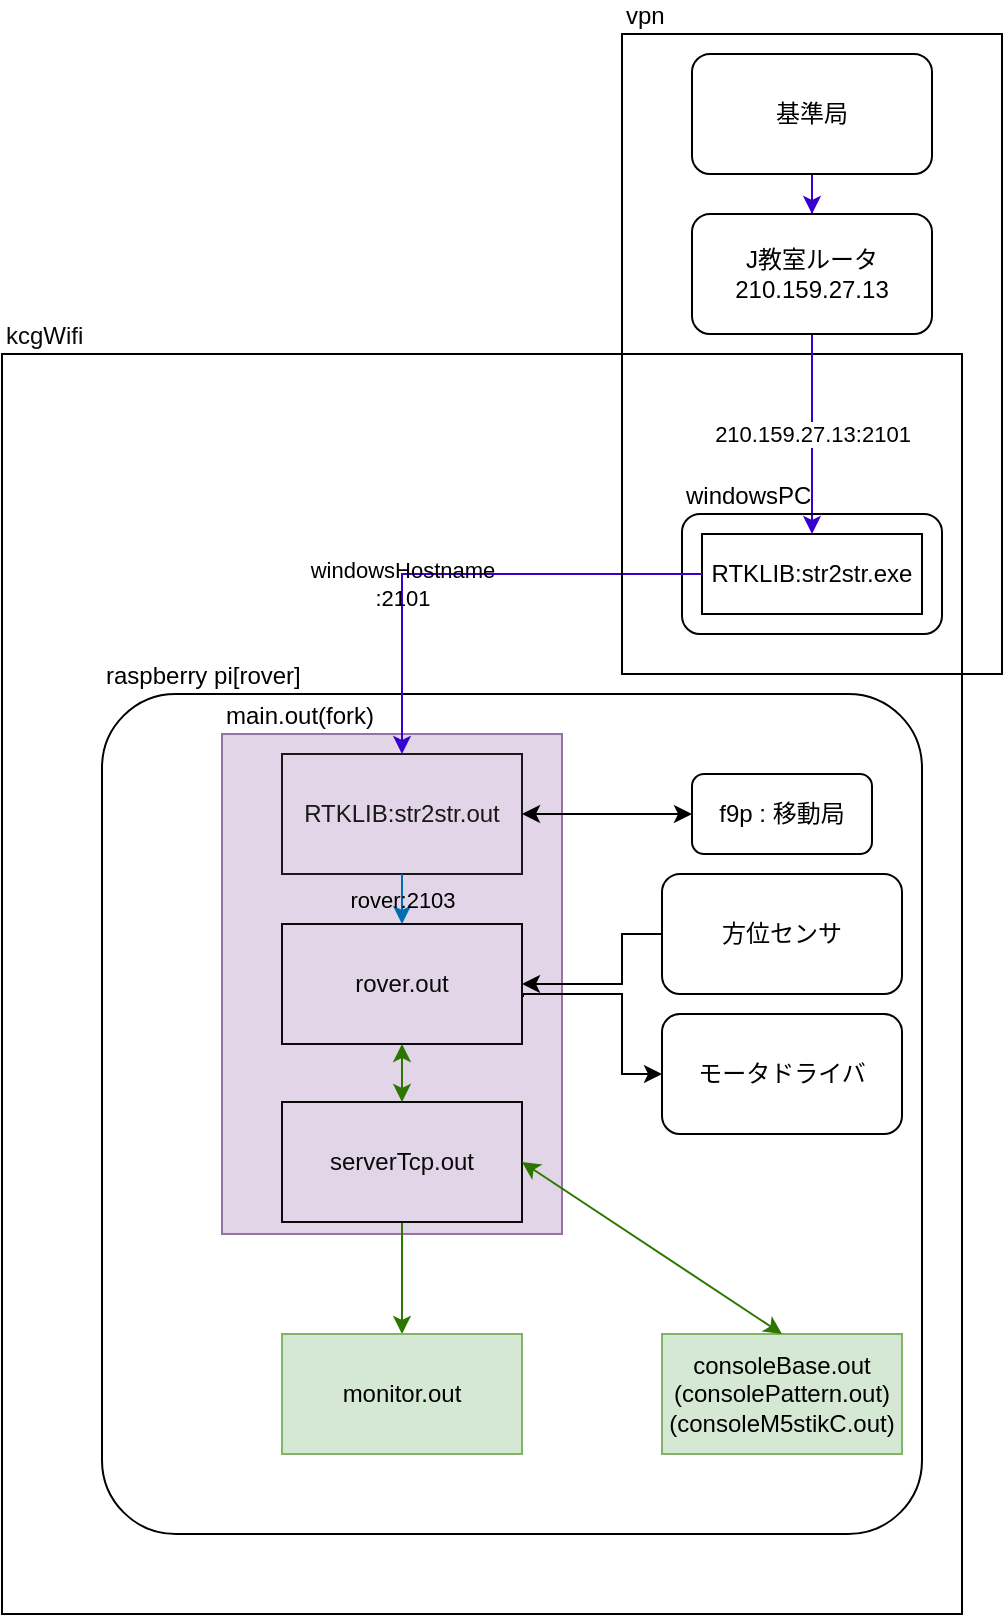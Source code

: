 <mxfile>
    <diagram id="4h4-1hlXPLHmPYGvHNiX" name="現在のシステム構成">
        <mxGraphModel dx="1483" dy="920" grid="1" gridSize="10" guides="1" tooltips="1" connect="1" arrows="1" fold="1" page="1" pageScale="1" pageWidth="1169" pageHeight="827" math="0" shadow="0">
            <root>
                <mxCell id="0"/>
                <mxCell id="1" parent="0"/>
                <mxCell id="buMRhMvBDXyK5qbtizx7-53" value="vpn" style="rounded=0;whiteSpace=wrap;html=1;align=left;labelPosition=center;verticalLabelPosition=top;verticalAlign=bottom;" parent="1" vertex="1">
                    <mxGeometry x="970" y="20" width="190" height="320" as="geometry"/>
                </mxCell>
                <mxCell id="3" value="kcgWifi" style="rounded=0;whiteSpace=wrap;html=1;align=left;labelPosition=center;verticalLabelPosition=top;verticalAlign=bottom;labelBackgroundColor=#ffffff;fontColor=#0A0A0A;" parent="1" vertex="1">
                    <mxGeometry x="660" y="180" width="480" height="630" as="geometry"/>
                </mxCell>
                <mxCell id="RR-BX4RhPZ8IhZsyOKge-55" value="raspberry pi[rover]" style="rounded=1;whiteSpace=wrap;html=1;fillColor=none;align=left;labelPosition=center;verticalLabelPosition=top;verticalAlign=bottom;arcSize=9;" parent="1" vertex="1">
                    <mxGeometry x="710" y="350" width="410" height="420" as="geometry"/>
                </mxCell>
                <mxCell id="57" value="main.out(fork)" style="rounded=0;whiteSpace=wrap;html=1;fillColor=#e1d5e7;glass=0;strokeColor=#9673a6;align=left;verticalAlign=bottom;labelPosition=center;verticalLabelPosition=top;" parent="1" vertex="1">
                    <mxGeometry x="770" y="370" width="170" height="250" as="geometry"/>
                </mxCell>
                <mxCell id="14" value="RTKLIB:str2str.out" style="rounded=0;whiteSpace=wrap;html=1;fillColor=none;align=center;strokeColor=#191919;fontColor=#191919;" parent="1" vertex="1">
                    <mxGeometry x="800" y="380" width="120" height="60" as="geometry"/>
                </mxCell>
                <mxCell id="5" value="RTKLIB:str2str.exe" style="rounded=0;whiteSpace=wrap;html=1;fillColor=none;align=center;" parent="1" vertex="1">
                    <mxGeometry x="1010" y="270" width="110" height="40" as="geometry"/>
                </mxCell>
                <mxCell id="10" value="210.159.27.13:2101" style="edgeStyle=orthogonalEdgeStyle;rounded=0;orthogonalLoop=1;jettySize=auto;html=1;exitX=0.5;exitY=1;exitDx=0;exitDy=0;entryX=0.5;entryY=0;entryDx=0;entryDy=0;fillColor=#6a00ff;strokeColor=#3700CC;" parent="1" source="44" target="5" edge="1">
                    <mxGeometry relative="1" as="geometry">
                        <mxPoint x="1065" y="170" as="sourcePoint"/>
                    </mxGeometry>
                </mxCell>
                <mxCell id="30" value="rover:2103" style="edgeStyle=orthogonalEdgeStyle;rounded=0;orthogonalLoop=1;jettySize=auto;html=1;fillColor=#1ba1e2;strokeColor=#006EAF;labelBackgroundColor=none;" parent="1" source="14" target="29" edge="1">
                    <mxGeometry relative="1" as="geometry"/>
                </mxCell>
                <mxCell id="56" style="edgeStyle=orthogonalEdgeStyle;rounded=0;orthogonalLoop=1;jettySize=auto;html=1;entryX=0;entryY=0.5;entryDx=0;entryDy=0;align=center;exitX=1.004;exitY=0.608;exitDx=0;exitDy=0;exitPerimeter=0;" parent="1" source="29" target="50" edge="1">
                    <mxGeometry relative="1" as="geometry">
                        <Array as="points">
                            <mxPoint x="921" y="500"/>
                            <mxPoint x="970" y="500"/>
                            <mxPoint x="970" y="540"/>
                        </Array>
                        <mxPoint x="920" y="500" as="sourcePoint"/>
                    </mxGeometry>
                </mxCell>
                <mxCell id="29" value="rover.out" style="rounded=0;whiteSpace=wrap;html=1;fillColor=none;align=center;fontColor=#0A0A0A;strokeColor=#0A0A0A;" parent="1" vertex="1">
                    <mxGeometry x="800" y="465" width="120" height="60" as="geometry"/>
                </mxCell>
                <mxCell id="38" value="" style="edgeStyle=orthogonalEdgeStyle;rounded=0;orthogonalLoop=1;jettySize=auto;html=1;fillColor=#60a917;strokeColor=#2D7600;entryX=0.5;entryY=0;entryDx=0;entryDy=0;" parent="1" source="33" target="34" edge="1">
                    <mxGeometry relative="1" as="geometry">
                        <Array as="points">
                            <mxPoint x="860" y="670"/>
                        </Array>
                    </mxGeometry>
                </mxCell>
                <mxCell id="33" value="serverTcp.out" style="rounded=0;whiteSpace=wrap;html=1;fillColor=none;align=center;fontColor=#0A0A0A;strokeColor=#0A0A0A;" parent="1" vertex="1">
                    <mxGeometry x="800" y="554" width="120" height="60" as="geometry"/>
                </mxCell>
                <mxCell id="34" value="monitor.out" style="rounded=0;whiteSpace=wrap;html=1;fillColor=#d5e8d4;align=center;strokeColor=#82b366;fontColor=#000000;" parent="1" vertex="1">
                    <mxGeometry x="800" y="670" width="120" height="60" as="geometry"/>
                </mxCell>
                <mxCell id="35" value="consoleBase.out&lt;br&gt;(consolePattern.out)&lt;br&gt;(consoleM5stikC.out)" style="rounded=0;whiteSpace=wrap;html=1;fillColor=#d5e8d4;align=center;strokeColor=#82b366;fontColor=#000000;" parent="1" vertex="1">
                    <mxGeometry x="990" y="670" width="120" height="60" as="geometry"/>
                </mxCell>
                <mxCell id="46" value="" style="edgeStyle=orthogonalEdgeStyle;rounded=0;orthogonalLoop=1;jettySize=auto;html=1;fillColor=#6a00ff;strokeColor=#3700CC;" parent="1" source="43" target="44" edge="1">
                    <mxGeometry relative="1" as="geometry"/>
                </mxCell>
                <mxCell id="43" value="基準局" style="rounded=1;whiteSpace=wrap;html=1;fillColor=none;align=center;" parent="1" vertex="1">
                    <mxGeometry x="1005" y="30" width="120" height="60" as="geometry"/>
                </mxCell>
                <mxCell id="44" value="&lt;font&gt;&lt;span style=&quot;font-family: &amp;quot;helvetica&amp;quot; ; font-size: 12px ; font-style: normal ; font-weight: 400 ; letter-spacing: normal ; text-indent: 0px ; text-transform: none ; word-spacing: 0px ; display: inline ; float: none&quot;&gt;J教室ルータ&lt;/span&gt;&lt;br style=&quot;font-family: &amp;quot;helvetica&amp;quot; ; font-size: 12px ; font-style: normal ; font-weight: 400 ; letter-spacing: normal ; text-indent: 0px ; text-transform: none ; word-spacing: 0px&quot;&gt;&lt;span style=&quot;font-family: &amp;quot;helvetica&amp;quot; ; font-size: 12px ; font-style: normal ; font-weight: 400 ; letter-spacing: normal ; text-indent: 0px ; text-transform: none ; word-spacing: 0px ; display: inline ; float: none&quot;&gt;210.159.27.13&lt;/span&gt;&lt;/font&gt;" style="rounded=1;whiteSpace=wrap;html=1;fillColor=none;align=center;" parent="1" vertex="1">
                    <mxGeometry x="1005" y="110" width="120" height="60" as="geometry"/>
                </mxCell>
                <mxCell id="45" value="windowsPC" style="rounded=1;whiteSpace=wrap;html=1;fillColor=none;align=left;labelPosition=center;verticalLabelPosition=top;verticalAlign=bottom;" parent="1" vertex="1">
                    <mxGeometry x="1000" y="260" width="130" height="60" as="geometry"/>
                </mxCell>
                <mxCell id="47" value="f9p : 移動局" style="rounded=1;whiteSpace=wrap;html=1;" parent="1" vertex="1">
                    <mxGeometry x="1005" y="390" width="90" height="40" as="geometry"/>
                </mxCell>
                <mxCell id="50" value="モータドライバ" style="rounded=1;whiteSpace=wrap;html=1;" parent="1" vertex="1">
                    <mxGeometry x="990" y="510" width="120" height="60" as="geometry"/>
                </mxCell>
                <mxCell id="52" value="" style="endArrow=classic;startArrow=classic;html=1;fillColor=#60a917;strokeColor=#2D7600;entryX=0.5;entryY=0;entryDx=0;entryDy=0;exitX=1;exitY=0.5;exitDx=0;exitDy=0;" parent="1" source="33" target="35" edge="1">
                    <mxGeometry width="50" height="50" relative="1" as="geometry">
                        <mxPoint x="720" y="644" as="sourcePoint"/>
                        <mxPoint x="580" y="640" as="targetPoint"/>
                    </mxGeometry>
                </mxCell>
                <mxCell id="53" value="" style="endArrow=classic;startArrow=classic;html=1;entryX=0.5;entryY=1;entryDx=0;entryDy=0;exitX=0.5;exitY=0;exitDx=0;exitDy=0;fillColor=#60a917;strokeColor=#2D7600;" parent="1" source="33" target="29" edge="1">
                    <mxGeometry width="50" height="50" relative="1" as="geometry">
                        <mxPoint x="560" y="430" as="sourcePoint"/>
                        <mxPoint x="610" y="380" as="targetPoint"/>
                    </mxGeometry>
                </mxCell>
                <mxCell id="55" style="edgeStyle=orthogonalEdgeStyle;rounded=0;orthogonalLoop=1;jettySize=auto;html=1;entryX=1;entryY=0.5;entryDx=0;entryDy=0;align=center;exitX=0;exitY=0.5;exitDx=0;exitDy=0;" parent="1" source="RR-BX4RhPZ8IhZsyOKge-53" target="29" edge="1">
                    <mxGeometry relative="1" as="geometry">
                        <Array as="points">
                            <mxPoint x="970" y="470"/>
                            <mxPoint x="970" y="495"/>
                        </Array>
                    </mxGeometry>
                </mxCell>
                <mxCell id="RR-BX4RhPZ8IhZsyOKge-53" value="方位センサ" style="rounded=1;whiteSpace=wrap;html=1;" parent="1" vertex="1">
                    <mxGeometry x="990" y="440" width="120" height="60" as="geometry"/>
                </mxCell>
                <mxCell id="54" value="" style="endArrow=classic;startArrow=classic;html=1;entryX=0;entryY=0.5;entryDx=0;entryDy=0;exitX=1;exitY=0.5;exitDx=0;exitDy=0;" parent="1" source="14" target="47" edge="1">
                    <mxGeometry width="50" height="50" relative="1" as="geometry">
                        <mxPoint x="650" y="550" as="sourcePoint"/>
                        <mxPoint x="700" y="500" as="targetPoint"/>
                    </mxGeometry>
                </mxCell>
                <mxCell id="15" value="windowsHostname&lt;br&gt;:2101" style="edgeStyle=orthogonalEdgeStyle;rounded=0;orthogonalLoop=1;jettySize=auto;html=1;fillColor=#6a00ff;strokeColor=#3700CC;align=center;labelBackgroundColor=none;entryX=0.5;entryY=0;entryDx=0;entryDy=0;" parent="1" source="5" target="14" edge="1">
                    <mxGeometry x="0.29" relative="1" as="geometry">
                        <mxPoint as="offset"/>
                        <Array as="points">
                            <mxPoint x="860" y="290"/>
                        </Array>
                        <mxPoint x="780" y="380" as="targetPoint"/>
                    </mxGeometry>
                </mxCell>
                <mxCell id="2" value="&lt;span style=&quot;background-color: rgb(255 , 255 , 255)&quot;&gt;&lt;font color=&quot;#000000&quot;&gt;vpn&lt;/font&gt;&lt;/span&gt;" style="rounded=0;whiteSpace=wrap;html=1;align=left;labelPosition=center;verticalLabelPosition=top;verticalAlign=bottom;fillColor=none;" parent="1" vertex="1">
                    <mxGeometry x="970" y="20" width="190" height="320" as="geometry"/>
                </mxCell>
            </root>
        </mxGraphModel>
    </diagram>
    <diagram id="5j5Y93fpTIJGQrGHd6JN" name="アイコンの説明">
        <mxGraphModel dx="1483" dy="920" grid="1" gridSize="10" guides="1" tooltips="1" connect="1" arrows="1" fold="1" page="1" pageScale="1" pageWidth="1169" pageHeight="827" math="0" shadow="0">
            <root>
                <mxCell id="kNCsVmunjcMlmzxXIHjF-0"/>
                <mxCell id="kNCsVmunjcMlmzxXIHjF-1" parent="kNCsVmunjcMlmzxXIHjF-0"/>
                <mxCell id="mN4JKRebhb1rHEVhPrel-14" value="" style="shape=table;html=1;whiteSpace=wrap;startSize=0;container=1;collapsible=0;childLayout=tableLayout;" parent="kNCsVmunjcMlmzxXIHjF-1" vertex="1">
                    <mxGeometry x="30" y="40" width="720" height="782" as="geometry"/>
                </mxCell>
                <mxCell id="Yqk7UTUQTwyv_QqydPl_-1" style="shape=partialRectangle;html=1;whiteSpace=wrap;collapsible=0;dropTarget=0;pointerEvents=0;fillColor=none;top=0;left=0;bottom=0;right=0;points=[[0,0.5],[1,0.5]];portConstraint=eastwest;" parent="mN4JKRebhb1rHEVhPrel-14" vertex="1">
                    <mxGeometry width="720" height="98" as="geometry"/>
                </mxCell>
                <mxCell id="Yqk7UTUQTwyv_QqydPl_-2" style="shape=partialRectangle;html=1;whiteSpace=wrap;connectable=0;fillColor=none;top=0;left=0;bottom=0;right=0;overflow=hidden;" parent="Yqk7UTUQTwyv_QqydPl_-1" vertex="1">
                    <mxGeometry width="210" height="98" as="geometry"/>
                </mxCell>
                <mxCell id="Yqk7UTUQTwyv_QqydPl_-3" style="shape=partialRectangle;html=1;whiteSpace=wrap;connectable=0;fillColor=none;top=0;left=0;bottom=0;right=0;overflow=hidden;" parent="Yqk7UTUQTwyv_QqydPl_-1" vertex="1">
                    <mxGeometry x="210" width="510" height="98" as="geometry"/>
                </mxCell>
                <mxCell id="mN4JKRebhb1rHEVhPrel-15" value="" style="shape=partialRectangle;html=1;whiteSpace=wrap;collapsible=0;dropTarget=0;pointerEvents=0;fillColor=none;top=0;left=0;bottom=0;right=0;points=[[0,0.5],[1,0.5]];portConstraint=eastwest;" parent="mN4JKRebhb1rHEVhPrel-14" vertex="1">
                    <mxGeometry y="98" width="720" height="98" as="geometry"/>
                </mxCell>
                <mxCell id="mN4JKRebhb1rHEVhPrel-16" value="" style="shape=partialRectangle;html=1;whiteSpace=wrap;connectable=0;fillColor=none;top=0;left=0;bottom=0;right=0;overflow=hidden;" parent="mN4JKRebhb1rHEVhPrel-15" vertex="1">
                    <mxGeometry width="210" height="98" as="geometry"/>
                </mxCell>
                <mxCell id="mN4JKRebhb1rHEVhPrel-17" value="" style="shape=partialRectangle;html=1;whiteSpace=wrap;connectable=0;fillColor=none;top=0;left=0;bottom=0;right=0;overflow=hidden;" parent="mN4JKRebhb1rHEVhPrel-15" vertex="1">
                    <mxGeometry x="210" width="510" height="98" as="geometry"/>
                </mxCell>
                <mxCell id="mN4JKRebhb1rHEVhPrel-19" value="" style="shape=partialRectangle;html=1;whiteSpace=wrap;collapsible=0;dropTarget=0;pointerEvents=0;fillColor=none;top=0;left=0;bottom=0;right=0;points=[[0,0.5],[1,0.5]];portConstraint=eastwest;" parent="mN4JKRebhb1rHEVhPrel-14" vertex="1">
                    <mxGeometry y="196" width="720" height="97" as="geometry"/>
                </mxCell>
                <mxCell id="mN4JKRebhb1rHEVhPrel-20" value="" style="shape=partialRectangle;html=1;whiteSpace=wrap;connectable=0;fillColor=none;top=0;left=0;bottom=0;right=0;overflow=hidden;" parent="mN4JKRebhb1rHEVhPrel-19" vertex="1">
                    <mxGeometry width="210" height="97" as="geometry"/>
                </mxCell>
                <mxCell id="mN4JKRebhb1rHEVhPrel-21" value="" style="shape=partialRectangle;html=1;whiteSpace=wrap;connectable=0;fillColor=none;top=0;left=0;bottom=0;right=0;overflow=hidden;" parent="mN4JKRebhb1rHEVhPrel-19" vertex="1">
                    <mxGeometry x="210" width="510" height="97" as="geometry"/>
                </mxCell>
                <mxCell id="mN4JKRebhb1rHEVhPrel-23" value="" style="shape=partialRectangle;html=1;whiteSpace=wrap;collapsible=0;dropTarget=0;pointerEvents=0;fillColor=none;top=0;left=0;bottom=0;right=0;points=[[0,0.5],[1,0.5]];portConstraint=eastwest;" parent="mN4JKRebhb1rHEVhPrel-14" vertex="1">
                    <mxGeometry y="293" width="720" height="98" as="geometry"/>
                </mxCell>
                <mxCell id="mN4JKRebhb1rHEVhPrel-24" value="" style="shape=partialRectangle;html=1;whiteSpace=wrap;connectable=0;fillColor=none;top=0;left=0;bottom=0;right=0;overflow=hidden;" parent="mN4JKRebhb1rHEVhPrel-23" vertex="1">
                    <mxGeometry width="210" height="98" as="geometry"/>
                </mxCell>
                <mxCell id="mN4JKRebhb1rHEVhPrel-25" value="" style="shape=partialRectangle;html=1;whiteSpace=wrap;connectable=0;fillColor=none;top=0;left=0;bottom=0;right=0;overflow=hidden;" parent="mN4JKRebhb1rHEVhPrel-23" vertex="1">
                    <mxGeometry x="210" width="510" height="98" as="geometry"/>
                </mxCell>
                <mxCell id="mN4JKRebhb1rHEVhPrel-27" style="shape=partialRectangle;html=1;whiteSpace=wrap;collapsible=0;dropTarget=0;pointerEvents=0;fillColor=none;top=0;left=0;bottom=0;right=0;points=[[0,0.5],[1,0.5]];portConstraint=eastwest;" parent="mN4JKRebhb1rHEVhPrel-14" vertex="1">
                    <mxGeometry y="391" width="720" height="98" as="geometry"/>
                </mxCell>
                <mxCell id="mN4JKRebhb1rHEVhPrel-28" style="shape=partialRectangle;html=1;whiteSpace=wrap;connectable=0;fillColor=none;top=0;left=0;bottom=0;right=0;overflow=hidden;" parent="mN4JKRebhb1rHEVhPrel-27" vertex="1">
                    <mxGeometry width="210" height="98" as="geometry"/>
                </mxCell>
                <mxCell id="mN4JKRebhb1rHEVhPrel-29" style="shape=partialRectangle;html=1;whiteSpace=wrap;connectable=0;fillColor=none;top=0;left=0;bottom=0;right=0;overflow=hidden;" parent="mN4JKRebhb1rHEVhPrel-27" vertex="1">
                    <mxGeometry x="210" width="510" height="98" as="geometry"/>
                </mxCell>
                <mxCell id="mN4JKRebhb1rHEVhPrel-31" style="shape=partialRectangle;html=1;whiteSpace=wrap;collapsible=0;dropTarget=0;pointerEvents=0;fillColor=none;top=0;left=0;bottom=0;right=0;points=[[0,0.5],[1,0.5]];portConstraint=eastwest;" parent="mN4JKRebhb1rHEVhPrel-14" vertex="1">
                    <mxGeometry y="489" width="720" height="98" as="geometry"/>
                </mxCell>
                <mxCell id="mN4JKRebhb1rHEVhPrel-32" style="shape=partialRectangle;html=1;whiteSpace=wrap;connectable=0;fillColor=none;top=0;left=0;bottom=0;right=0;overflow=hidden;" parent="mN4JKRebhb1rHEVhPrel-31" vertex="1">
                    <mxGeometry width="210" height="98" as="geometry"/>
                </mxCell>
                <mxCell id="mN4JKRebhb1rHEVhPrel-33" style="shape=partialRectangle;html=1;whiteSpace=wrap;connectable=0;fillColor=none;top=0;left=0;bottom=0;right=0;overflow=hidden;" parent="mN4JKRebhb1rHEVhPrel-31" vertex="1">
                    <mxGeometry x="210" width="510" height="98" as="geometry"/>
                </mxCell>
                <mxCell id="mN4JKRebhb1rHEVhPrel-35" style="shape=partialRectangle;html=1;whiteSpace=wrap;collapsible=0;dropTarget=0;pointerEvents=0;fillColor=none;top=0;left=0;bottom=0;right=0;points=[[0,0.5],[1,0.5]];portConstraint=eastwest;" parent="mN4JKRebhb1rHEVhPrel-14" vertex="1">
                    <mxGeometry y="587" width="720" height="97" as="geometry"/>
                </mxCell>
                <mxCell id="mN4JKRebhb1rHEVhPrel-36" style="shape=partialRectangle;html=1;whiteSpace=wrap;connectable=0;fillColor=none;top=0;left=0;bottom=0;right=0;overflow=hidden;" parent="mN4JKRebhb1rHEVhPrel-35" vertex="1">
                    <mxGeometry width="210" height="97" as="geometry"/>
                </mxCell>
                <mxCell id="mN4JKRebhb1rHEVhPrel-37" style="shape=partialRectangle;html=1;whiteSpace=wrap;connectable=0;fillColor=none;top=0;left=0;bottom=0;right=0;overflow=hidden;" parent="mN4JKRebhb1rHEVhPrel-35" vertex="1">
                    <mxGeometry x="210" width="510" height="97" as="geometry"/>
                </mxCell>
                <mxCell id="mN4JKRebhb1rHEVhPrel-41" style="shape=partialRectangle;html=1;whiteSpace=wrap;collapsible=0;dropTarget=0;pointerEvents=0;fillColor=none;top=0;left=0;bottom=0;right=0;points=[[0,0.5],[1,0.5]];portConstraint=eastwest;" parent="mN4JKRebhb1rHEVhPrel-14" vertex="1">
                    <mxGeometry y="684" width="720" height="98" as="geometry"/>
                </mxCell>
                <mxCell id="mN4JKRebhb1rHEVhPrel-42" style="shape=partialRectangle;html=1;whiteSpace=wrap;connectable=0;fillColor=none;top=0;left=0;bottom=0;right=0;overflow=hidden;" parent="mN4JKRebhb1rHEVhPrel-41" vertex="1">
                    <mxGeometry width="210" height="98" as="geometry"/>
                </mxCell>
                <mxCell id="mN4JKRebhb1rHEVhPrel-43" style="shape=partialRectangle;html=1;whiteSpace=wrap;connectable=0;fillColor=none;top=0;left=0;bottom=0;right=0;overflow=hidden;" parent="mN4JKRebhb1rHEVhPrel-41" vertex="1">
                    <mxGeometry x="210" width="510" height="98" as="geometry"/>
                </mxCell>
                <mxCell id="4ztGndfc5nRNC1DjgXv_-0" value="" style="rounded=0;whiteSpace=wrap;html=1;" parent="kNCsVmunjcMlmzxXIHjF-1" vertex="1">
                    <mxGeometry x="70" y="60" width="120" height="60" as="geometry"/>
                </mxCell>
                <mxCell id="4ztGndfc5nRNC1DjgXv_-1" value="" style="rounded=1;whiteSpace=wrap;html=1;" parent="kNCsVmunjcMlmzxXIHjF-1" vertex="1">
                    <mxGeometry x="70" y="260" width="120" height="60" as="geometry"/>
                </mxCell>
                <mxCell id="4ztGndfc5nRNC1DjgXv_-4" value="" style="group" parent="kNCsVmunjcMlmzxXIHjF-1" vertex="1" connectable="0">
                    <mxGeometry x="82.5" y="440" width="95" height="50" as="geometry"/>
                </mxCell>
                <mxCell id="4ztGndfc5nRNC1DjgXv_-2" value="" style="endArrow=classic;startArrow=classic;html=1;fillColor=#60a917;strokeColor=#2D7600;" parent="4ztGndfc5nRNC1DjgXv_-4" edge="1">
                    <mxGeometry width="50" height="50" relative="1" as="geometry">
                        <mxPoint x="45" y="50" as="sourcePoint"/>
                        <mxPoint x="95" as="targetPoint"/>
                    </mxGeometry>
                </mxCell>
                <mxCell id="4ztGndfc5nRNC1DjgXv_-3" value="" style="endArrow=classic;html=1;fillColor=#60a917;strokeColor=#2D7600;" parent="4ztGndfc5nRNC1DjgXv_-4" edge="1">
                    <mxGeometry width="50" height="50" relative="1" as="geometry">
                        <mxPoint y="50" as="sourcePoint"/>
                        <mxPoint x="50" as="targetPoint"/>
                    </mxGeometry>
                </mxCell>
                <mxCell id="4ztGndfc5nRNC1DjgXv_-8" value="" style="endArrow=classic;html=1;fillColor=#1ba1e2;strokeColor=#006EAF;" parent="kNCsVmunjcMlmzxXIHjF-1" edge="1">
                    <mxGeometry width="50" height="50" relative="1" as="geometry">
                        <mxPoint x="110" y="590" as="sourcePoint"/>
                        <mxPoint x="160" y="540" as="targetPoint"/>
                    </mxGeometry>
                </mxCell>
                <mxCell id="4ztGndfc5nRNC1DjgXv_-9" value="" style="endArrow=classic;html=1;" parent="kNCsVmunjcMlmzxXIHjF-1" edge="1">
                    <mxGeometry width="50" height="50" relative="1" as="geometry">
                        <mxPoint x="105" y="790" as="sourcePoint"/>
                        <mxPoint x="155" y="740" as="targetPoint"/>
                    </mxGeometry>
                </mxCell>
                <mxCell id="mN4JKRebhb1rHEVhPrel-0" value="" style="endArrow=classic;html=1;fillColor=#6a00ff;strokeColor=#3700CC;" parent="kNCsVmunjcMlmzxXIHjF-1" edge="1">
                    <mxGeometry width="50" height="50" relative="1" as="geometry">
                        <mxPoint x="105" y="690" as="sourcePoint"/>
                        <mxPoint x="155" y="640" as="targetPoint"/>
                    </mxGeometry>
                </mxCell>
                <mxCell id="Yqk7UTUQTwyv_QqydPl_-0" value="" style="rounded=0;whiteSpace=wrap;html=1;fillColor=#d5e8d4;align=center;strokeColor=#82b366;fontColor=#000000;" parent="kNCsVmunjcMlmzxXIHjF-1" vertex="1">
                    <mxGeometry x="70" y="150" width="120" height="60" as="geometry"/>
                </mxCell>
                <mxCell id="G98XHfeNQoCNN-kkhcOo-0" value="" style="shape=note;whiteSpace=wrap;html=1;backgroundOutline=1;darkOpacity=0.05;fillColor=none;align=center;size=15;" parent="kNCsVmunjcMlmzxXIHjF-1" vertex="1">
                    <mxGeometry x="100" y="350" width="40" height="60" as="geometry"/>
                </mxCell>
                <mxCell id="KR0m7NkLD3EL9DgzxQ03-0" value="その他の-データ送信" style="text;html=1;strokeColor=none;fillColor=none;align=center;verticalAlign=middle;whiteSpace=wrap;rounded=0;" parent="kNCsVmunjcMlmzxXIHjF-1" vertex="1">
                    <mxGeometry x="350" y="760" width="260" height="20" as="geometry"/>
                </mxCell>
                <mxCell id="KR0m7NkLD3EL9DgzxQ03-1" value="tcp通信によるRTCMデータの送信" style="text;html=1;strokeColor=none;fillColor=none;align=center;verticalAlign=middle;whiteSpace=wrap;rounded=0;" parent="kNCsVmunjcMlmzxXIHjF-1" vertex="1">
                    <mxGeometry x="340" y="670" width="260" height="20" as="geometry"/>
                </mxCell>
                <mxCell id="KR0m7NkLD3EL9DgzxQ03-2" value="tcp通信によるRTK計算結果の送信" style="text;html=1;strokeColor=none;fillColor=none;align=center;verticalAlign=middle;whiteSpace=wrap;rounded=0;" parent="kNCsVmunjcMlmzxXIHjF-1" vertex="1">
                    <mxGeometry x="330" y="570" width="260" height="20" as="geometry"/>
                </mxCell>
                <mxCell id="KR0m7NkLD3EL9DgzxQ03-4" value="tcp通信によるtcpStruct構造体の送受信&lt;br&gt;(現在は3456ポート使用中&lt;span&gt;)&lt;/span&gt;" style="text;html=1;strokeColor=none;fillColor=none;align=center;verticalAlign=middle;whiteSpace=wrap;rounded=0;" parent="kNCsVmunjcMlmzxXIHjF-1" vertex="1">
                    <mxGeometry x="330" y="470" width="260" height="20" as="geometry"/>
                </mxCell>
                <mxCell id="KR0m7NkLD3EL9DgzxQ03-5" value="ファイルを示す" style="text;html=1;strokeColor=none;fillColor=none;align=center;verticalAlign=middle;whiteSpace=wrap;rounded=0;" parent="kNCsVmunjcMlmzxXIHjF-1" vertex="1">
                    <mxGeometry x="330" y="370" width="260" height="20" as="geometry"/>
                </mxCell>
                <mxCell id="KR0m7NkLD3EL9DgzxQ03-6" value="モジュール(ルータ、PC、センサ)、&lt;br&gt;ネットワーク(VPN, kcgWifi)" style="text;html=1;strokeColor=none;fillColor=none;align=center;verticalAlign=middle;whiteSpace=wrap;rounded=0;" parent="kNCsVmunjcMlmzxXIHjF-1" vertex="1">
                    <mxGeometry x="340" y="280" width="260" height="20" as="geometry"/>
                </mxCell>
                <mxCell id="KR0m7NkLD3EL9DgzxQ03-7" value="ROVERシステム駆動に必須でないプログラム" style="text;html=1;strokeColor=none;fillColor=none;align=center;verticalAlign=middle;whiteSpace=wrap;rounded=0;" parent="kNCsVmunjcMlmzxXIHjF-1" vertex="1">
                    <mxGeometry x="330" y="180" width="260" height="20" as="geometry"/>
                </mxCell>
                <mxCell id="KR0m7NkLD3EL9DgzxQ03-8" value="ROVERシステム駆動に必須のプログラム" style="text;html=1;strokeColor=none;fillColor=none;align=center;verticalAlign=middle;whiteSpace=wrap;rounded=0;" parent="kNCsVmunjcMlmzxXIHjF-1" vertex="1">
                    <mxGeometry x="330" y="80" width="260" height="20" as="geometry"/>
                </mxCell>
                <mxCell id="Nck8NlAE6zzFdZhVcry5-0" value="現在のシステム構成の記号" style="text;html=1;strokeColor=none;fillColor=none;align=center;verticalAlign=middle;whiteSpace=wrap;rounded=0;" parent="kNCsVmunjcMlmzxXIHjF-1" vertex="1">
                    <mxGeometry x="30" y="20" width="160" height="20" as="geometry"/>
                </mxCell>
            </root>
        </mxGraphModel>
    </diagram>
</mxfile>
